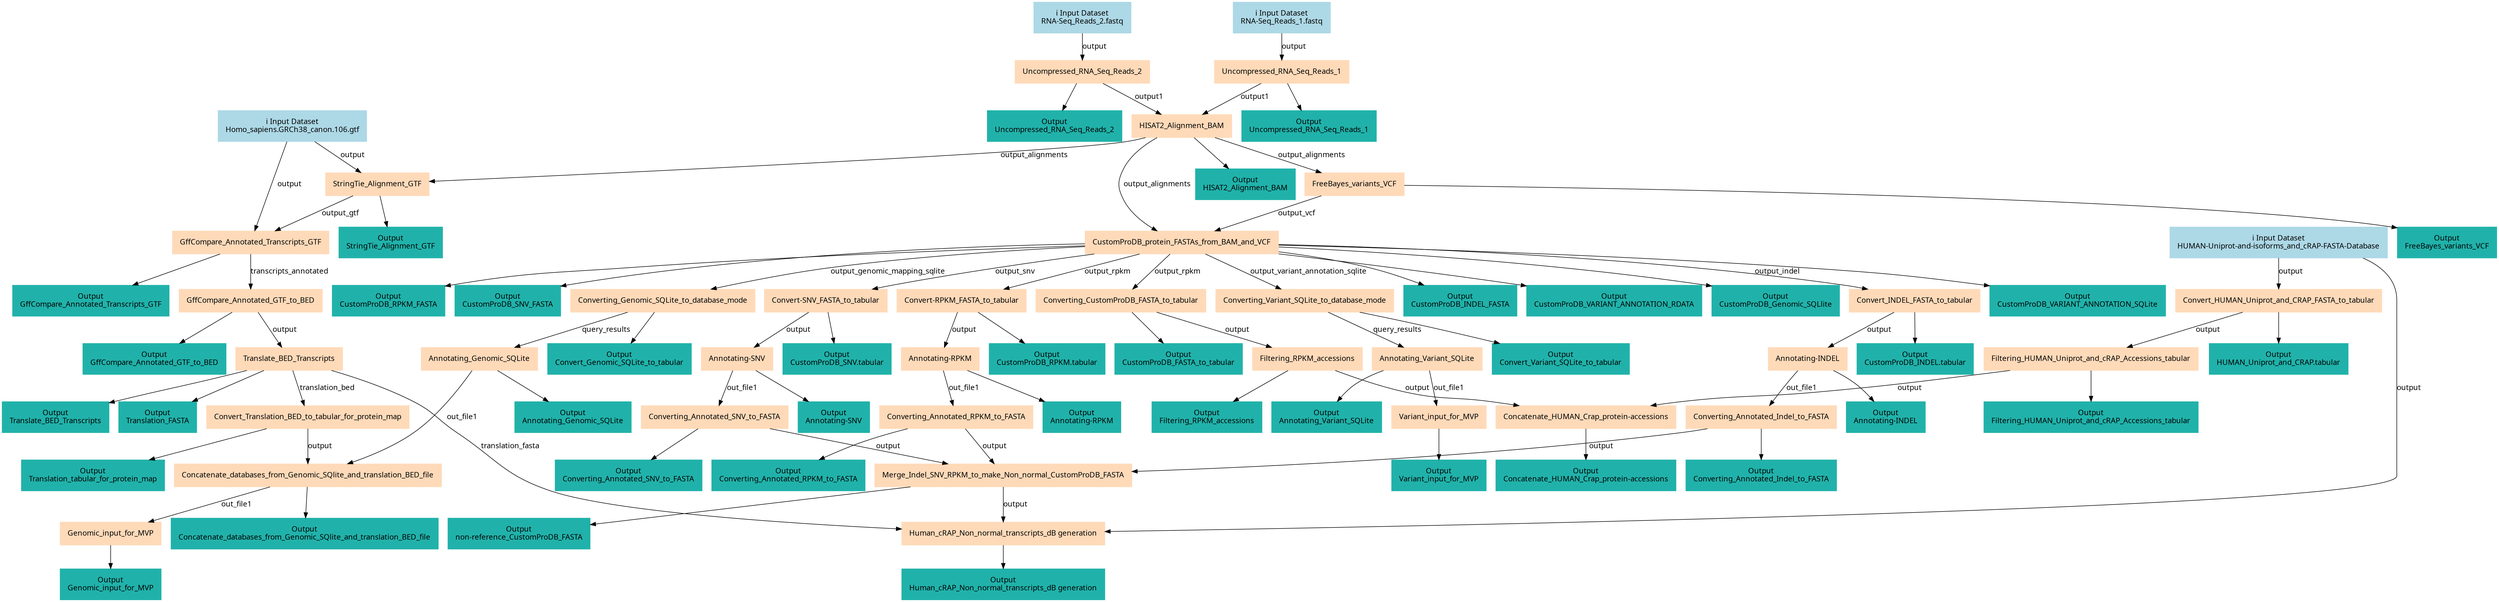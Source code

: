 digraph main {
  node [fontname="Atkinson Hyperlegible", shape=box, color=white,style=filled,color=peachpuff,margin="0.2,0.2"];
  edge [fontname="Atkinson Hyperlegible"];
  0[color=lightblue,label="ℹ️ Input Dataset\nHomo_sapiens.GRCh38_canon.106.gtf"]
  1[color=lightblue,label="ℹ️ Input Dataset\nRNA-Seq_Reads_2.fastq"]
  2[color=lightblue,label="ℹ️ Input Dataset\nRNA-Seq_Reads_1.fastq"]
  3[color=lightblue,label="ℹ️ Input Dataset\nHUMAN-Uniprot-and-isoforms_and_cRAP-FASTA-Database"]
  4[label="Uncompressed_RNA_Seq_Reads_2"]
  1 -> 4 [label="output"]
  k5983317adb254f0f8a0b290d15aafd14[color=lightseagreen,label="Output\nUncompressed_RNA_Seq_Reads_2"]
  4 -> k5983317adb254f0f8a0b290d15aafd14
  5[label="Uncompressed_RNA_Seq_Reads_1"]
  2 -> 5 [label="output"]
  kd6f2044ccd3b4fde901a2c6c7db5db4f[color=lightseagreen,label="Output\nUncompressed_RNA_Seq_Reads_1"]
  5 -> kd6f2044ccd3b4fde901a2c6c7db5db4f
  6[label="Convert_HUMAN_Uniprot_and_CRAP_FASTA_to_tabular"]
  3 -> 6 [label="output"]
  k067e8f4859d24f9cbce913d1dca9d74e[color=lightseagreen,label="Output\nHUMAN_Uniprot_and_CRAP.tabular"]
  6 -> k067e8f4859d24f9cbce913d1dca9d74e
  7[label="HISAT2_Alignment_BAM"]
  5 -> 7 [label="output1"]
  4 -> 7 [label="output1"]
  k0137dcb59d02427f82da995723a93c85[color=lightseagreen,label="Output\nHISAT2_Alignment_BAM"]
  7 -> k0137dcb59d02427f82da995723a93c85
  8[label="Filtering_HUMAN_Uniprot_and_cRAP_Accessions_tabular"]
  6 -> 8 [label="output"]
  k4a2dbdd08e12418ca8f938256a760be8[color=lightseagreen,label="Output\nFiltering_HUMAN_Uniprot_and_cRAP_Accessions_tabular"]
  8 -> k4a2dbdd08e12418ca8f938256a760be8
  9[label="StringTie_Alignment_GTF"]
  0 -> 9 [label="output"]
  7 -> 9 [label="output_alignments"]
  ka4ff5ebac73a424b8a9ecfe76a0fe77f[color=lightseagreen,label="Output\nStringTie_Alignment_GTF"]
  9 -> ka4ff5ebac73a424b8a9ecfe76a0fe77f
  10[label="FreeBayes_variants_VCF"]
  7 -> 10 [label="output_alignments"]
  kb4ebb058327d4284b96ef7491262912e[color=lightseagreen,label="Output\nFreeBayes_variants_VCF"]
  10 -> kb4ebb058327d4284b96ef7491262912e
  11[label="GffCompare_Annotated_Transcripts_GTF"]
  0 -> 11 [label="output"]
  9 -> 11 [label="output_gtf"]
  k72c73a0b66774701ab524d296c553df9[color=lightseagreen,label="Output\nGffCompare_Annotated_Transcripts_GTF"]
  11 -> k72c73a0b66774701ab524d296c553df9
  12[label="CustomProDB_protein_FASTAs_from_BAM_and_VCF"]
  7 -> 12 [label="output_alignments"]
  10 -> 12 [label="output_vcf"]
  k8ce883fd196147f6b7b08153b7d1b4be[color=lightseagreen,label="Output\nCustomProDB_INDEL_FASTA"]
  12 -> k8ce883fd196147f6b7b08153b7d1b4be
  kb31fbd26fec042d9a079a28ae64ec009[color=lightseagreen,label="Output\nCustomProDB_VARIANT_ANNOTATION_RDATA"]
  12 -> kb31fbd26fec042d9a079a28ae64ec009
  kb7944440cbca4fb596fd03e952854728[color=lightseagreen,label="Output\nCustomProDB_Genomic_SQLlite"]
  12 -> kb7944440cbca4fb596fd03e952854728
  k9cee39b1276643b0b002697e496a11d7[color=lightseagreen,label="Output\nCustomProDB_VARIANT_ANNOTATION_SQLite"]
  12 -> k9cee39b1276643b0b002697e496a11d7
  k8258d64cc7554b49b41732ea722773bd[color=lightseagreen,label="Output\nCustomProDB_RPKM_FASTA"]
  12 -> k8258d64cc7554b49b41732ea722773bd
  k9ce1b014b0014ed891445890bb8cdbd5[color=lightseagreen,label="Output\nCustomProDB_SNV_FASTA"]
  12 -> k9ce1b014b0014ed891445890bb8cdbd5
  13[label="GffCompare_Annotated_GTF_to_BED"]
  11 -> 13 [label="transcripts_annotated"]
  k751c389845a04836bd3344affbe9748a[color=lightseagreen,label="Output\nGffCompare_Annotated_GTF_to_BED"]
  13 -> k751c389845a04836bd3344affbe9748a
  14[label="Convert_INDEL_FASTA_to_tabular"]
  12 -> 14 [label="output_indel"]
  kdc1bb9c30f774f30a0ead164563269d8[color=lightseagreen,label="Output\nCustomProDB_INDEL.tabular"]
  14 -> kdc1bb9c30f774f30a0ead164563269d8
  15[label="Convert-SNV_FASTA_to_tabular"]
  12 -> 15 [label="output_snv"]
  k0d8682f566fa40dbb280d6f1bb4a5717[color=lightseagreen,label="Output\nCustomProDB_SNV.tabular"]
  15 -> k0d8682f566fa40dbb280d6f1bb4a5717
  16[label="Convert-RPKM_FASTA_to_tabular"]
  12 -> 16 [label="output_rpkm"]
  k88cfd1373b8e4c69b38a0b9ea8fea7fc[color=lightseagreen,label="Output\nCustomProDB_RPKM.tabular"]
  16 -> k88cfd1373b8e4c69b38a0b9ea8fea7fc
  17[label="Converting_Genomic_SQLite_to_database_mode"]
  12 -> 17 [label="output_genomic_mapping_sqlite"]
  k91eaaad0e93e434bb87c2de0f9c232ef[color=lightseagreen,label="Output\nConvert_Genomic_SQLite_to_tabular"]
  17 -> k91eaaad0e93e434bb87c2de0f9c232ef
  18[label="Converting_CustomProDB_FASTA_to_tabular"]
  12 -> 18 [label="output_rpkm"]
  k6bcf6e5285a8439e83cc50de2cc8749d[color=lightseagreen,label="Output\nCustomProDB_FASTA_to_tabular"]
  18 -> k6bcf6e5285a8439e83cc50de2cc8749d
  19[label="Converting_Variant_SQLite_to_database_mode"]
  12 -> 19 [label="output_variant_annotation_sqlite"]
  k7698d1f179794deb9ac20f1541d905ce[color=lightseagreen,label="Output\nConvert_Variant_SQLite_to_tabular"]
  19 -> k7698d1f179794deb9ac20f1541d905ce
  20[label="Translate_BED_Transcripts"]
  13 -> 20 [label="output"]
  k9510c804d13e4cd6b08e1c670623e296[color=lightseagreen,label="Output\nTranslation_FASTA"]
  20 -> k9510c804d13e4cd6b08e1c670623e296
  k4ebcd87a15264c05914d6051b996201d[color=lightseagreen,label="Output\nTranslate_BED_Transcripts"]
  20 -> k4ebcd87a15264c05914d6051b996201d
  21[label="Annotating-INDEL"]
  14 -> 21 [label="output"]
  kaff83bc0c7af4257a51c93dfe90ae6c0[color=lightseagreen,label="Output\nAnnotating-INDEL"]
  21 -> kaff83bc0c7af4257a51c93dfe90ae6c0
  22[label="Annotating-SNV"]
  15 -> 22 [label="output"]
  k960e7c541a914b92b75c0da23fe1650a[color=lightseagreen,label="Output\nAnnotating-SNV"]
  22 -> k960e7c541a914b92b75c0da23fe1650a
  23[label="Annotating-RPKM"]
  16 -> 23 [label="output"]
  kef203c539e5b4120a508a0dcbbfaec3b[color=lightseagreen,label="Output\nAnnotating-RPKM"]
  23 -> kef203c539e5b4120a508a0dcbbfaec3b
  24[label="Annotating_Genomic_SQLite"]
  17 -> 24 [label="query_results"]
  k045776fe4fc94da1b8084ab674dcced4[color=lightseagreen,label="Output\nAnnotating_Genomic_SQLite"]
  24 -> k045776fe4fc94da1b8084ab674dcced4
  25[label="Filtering_RPKM_accessions"]
  18 -> 25 [label="output"]
  kd23ae9b0374f4668831cc08217161834[color=lightseagreen,label="Output\nFiltering_RPKM_accessions"]
  25 -> kd23ae9b0374f4668831cc08217161834
  26[label="Annotating_Variant_SQLite"]
  19 -> 26 [label="query_results"]
  k0238c405dbcb40a0b9ce6bc091cc01c5[color=lightseagreen,label="Output\nAnnotating_Variant_SQLite"]
  26 -> k0238c405dbcb40a0b9ce6bc091cc01c5
  27[label="Convert_Translation_BED_to_tabular_for_protein_map"]
  20 -> 27 [label="translation_bed"]
  k873fc597ac534dfa8f5ad5532af8886c[color=lightseagreen,label="Output\nTranslation_tabular_for_protein_map"]
  27 -> k873fc597ac534dfa8f5ad5532af8886c
  28[label="Converting_Annotated_Indel_to_FASTA"]
  21 -> 28 [label="out_file1"]
  kae64281914c246d9a31f0b142c074a8c[color=lightseagreen,label="Output\nConverting_Annotated_Indel_to_FASTA"]
  28 -> kae64281914c246d9a31f0b142c074a8c
  29[label="Converting_Annotated_SNV_to_FASTA"]
  22 -> 29 [label="out_file1"]
  k49e24e6aae3e463c915b65f895a471e4[color=lightseagreen,label="Output\nConverting_Annotated_SNV_to_FASTA"]
  29 -> k49e24e6aae3e463c915b65f895a471e4
  30[label="Converting_Annotated_RPKM_to_FASTA"]
  23 -> 30 [label="out_file1"]
  k0969ba6f4bd8446494ccc990cf395507[color=lightseagreen,label="Output\nConverting_Annotated_RPKM_to_FASTA"]
  30 -> k0969ba6f4bd8446494ccc990cf395507
  31[label="Concatenate_HUMAN_Crap_protein-accessions"]
  8 -> 31 [label="output"]
  25 -> 31 [label="output"]
  ke3f2a023888a4d80b16cea87adbc6588[color=lightseagreen,label="Output\nConcatenate_HUMAN_Crap_protein-accessions"]
  31 -> ke3f2a023888a4d80b16cea87adbc6588
  32[label="Variant_input_for_MVP"]
  26 -> 32 [label="out_file1"]
  kef638bf12cd74c4facc70fc5ce771756[color=lightseagreen,label="Output\nVariant_input_for_MVP"]
  32 -> kef638bf12cd74c4facc70fc5ce771756
  33[label="Concatenate_databases_from_Genomic_SQlite_and_translation_BED_file"]
  24 -> 33 [label="out_file1"]
  27 -> 33 [label="output"]
  k77671f4926c74eebb38c62f09933e99b[color=lightseagreen,label="Output\nConcatenate_databases_from_Genomic_SQlite_and_translation_BED_file"]
  33 -> k77671f4926c74eebb38c62f09933e99b
  34[label="Merge_Indel_SNV_RPKM_to_make_Non_normal_CustomProDB_FASTA"]
  30 -> 34 [label="output"]
  29 -> 34 [label="output"]
  28 -> 34 [label="output"]
  k81e3ae8571114517a9fe64f245654ad4[color=lightseagreen,label="Output\nnon-reference_CustomProDB_FASTA"]
  34 -> k81e3ae8571114517a9fe64f245654ad4
  35[label="Genomic_input_for_MVP"]
  33 -> 35 [label="out_file1"]
  kd72ce75b6ee34bcbb829f3c85b3c5a65[color=lightseagreen,label="Output\nGenomic_input_for_MVP"]
  35 -> kd72ce75b6ee34bcbb829f3c85b3c5a65
  36[label="Human_cRAP_Non_normal_transcripts_dB generation"]
  3 -> 36 [label="output"]
  34 -> 36 [label="output"]
  20 -> 36 [label="translation_fasta"]
  k400380de20474c30a9e4320a19489be4[color=lightseagreen,label="Output\nHuman_cRAP_Non_normal_transcripts_dB generation"]
  36 -> k400380de20474c30a9e4320a19489be4
}